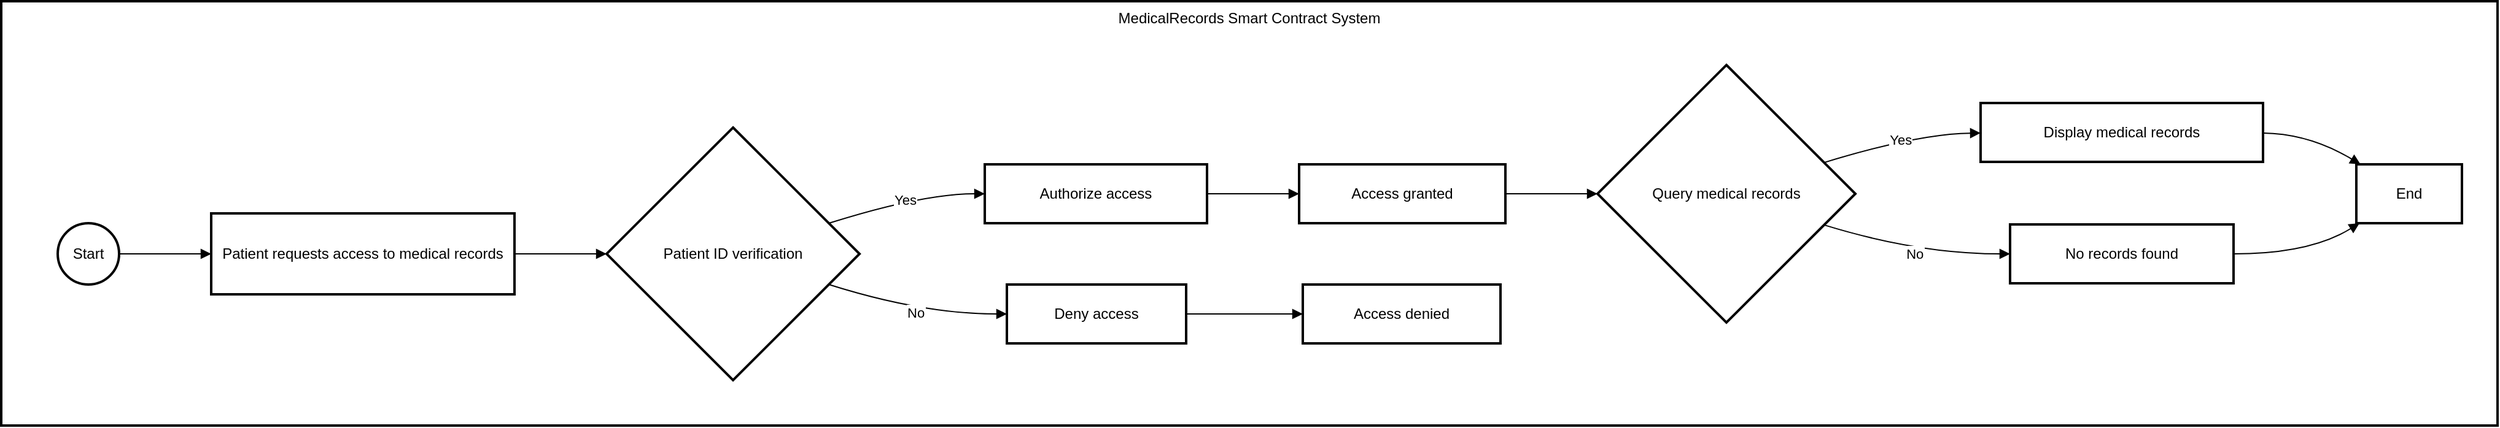 <mxfile version="24.7.17">
  <diagram name="Page-1" id="0QydwWuA5dv8nexJZWfa">
    <mxGraphModel>
      <root>
        <mxCell id="0" />
        <mxCell id="1" parent="0" />
        <mxCell id="2" value="MedicalRecords Smart Contract System" style="whiteSpace=wrap;strokeWidth=2;verticalAlign=top;" vertex="1" parent="1">
          <mxGeometry x="8" y="8" width="2033" height="346" as="geometry" />
        </mxCell>
        <mxCell id="3" value="Start" style="ellipse;aspect=fixed;strokeWidth=2;whiteSpace=wrap;" vertex="1" parent="2">
          <mxGeometry x="46" y="181" width="50" height="50" as="geometry" />
        </mxCell>
        <mxCell id="4" value="Patient requests access to medical records" style="whiteSpace=wrap;strokeWidth=2;" vertex="1" parent="2">
          <mxGeometry x="171" y="173" width="247" height="66" as="geometry" />
        </mxCell>
        <mxCell id="5" value="Patient ID verification" style="rhombus;strokeWidth=2;whiteSpace=wrap;" vertex="1" parent="2">
          <mxGeometry x="493" y="103" width="206" height="206" as="geometry" />
        </mxCell>
        <mxCell id="6" value="Authorize access" style="whiteSpace=wrap;strokeWidth=2;" vertex="1" parent="2">
          <mxGeometry x="801" y="133" width="181" height="48" as="geometry" />
        </mxCell>
        <mxCell id="7" value="Deny access" style="whiteSpace=wrap;strokeWidth=2;" vertex="1" parent="2">
          <mxGeometry x="819" y="231" width="146" height="48" as="geometry" />
        </mxCell>
        <mxCell id="8" value="Access granted" style="whiteSpace=wrap;strokeWidth=2;" vertex="1" parent="2">
          <mxGeometry x="1057" y="133" width="168" height="48" as="geometry" />
        </mxCell>
        <mxCell id="9" value="Access denied" style="whiteSpace=wrap;strokeWidth=2;" vertex="1" parent="2">
          <mxGeometry x="1060" y="231" width="161" height="48" as="geometry" />
        </mxCell>
        <mxCell id="10" value="Query medical records" style="rhombus;strokeWidth=2;whiteSpace=wrap;" vertex="1" parent="2">
          <mxGeometry x="1300" y="52" width="210" height="210" as="geometry" />
        </mxCell>
        <mxCell id="11" value="Display medical records" style="whiteSpace=wrap;strokeWidth=2;" vertex="1" parent="2">
          <mxGeometry x="1612" y="83" width="230" height="48" as="geometry" />
        </mxCell>
        <mxCell id="12" value="No records found" style="whiteSpace=wrap;strokeWidth=2;" vertex="1" parent="2">
          <mxGeometry x="1636" y="182" width="182" height="48" as="geometry" />
        </mxCell>
        <mxCell id="13" value="End" style="whiteSpace=wrap;strokeWidth=2;" vertex="1" parent="2">
          <mxGeometry x="1918" y="133" width="86" height="48" as="geometry" />
        </mxCell>
        <mxCell id="14" value="" style="curved=1;startArrow=none;endArrow=block;exitX=0.99;exitY=0.5;entryX=0;entryY=0.5;" edge="1" parent="2" source="3" target="4">
          <mxGeometry relative="1" as="geometry">
            <Array as="points" />
          </mxGeometry>
        </mxCell>
        <mxCell id="15" value="" style="curved=1;startArrow=none;endArrow=block;exitX=1;exitY=0.5;entryX=0;entryY=0.5;" edge="1" parent="2" source="4" target="5">
          <mxGeometry relative="1" as="geometry">
            <Array as="points" />
          </mxGeometry>
        </mxCell>
        <mxCell id="16" value="Yes" style="curved=1;startArrow=none;endArrow=block;exitX=1;exitY=0.34;entryX=0;entryY=0.5;" edge="1" parent="2" source="5" target="6">
          <mxGeometry relative="1" as="geometry">
            <Array as="points">
              <mxPoint x="750" y="157" />
            </Array>
          </mxGeometry>
        </mxCell>
        <mxCell id="17" value="No" style="curved=1;startArrow=none;endArrow=block;exitX=1;exitY=0.66;entryX=0;entryY=0.5;" edge="1" parent="2" source="5" target="7">
          <mxGeometry relative="1" as="geometry">
            <Array as="points">
              <mxPoint x="750" y="255" />
            </Array>
          </mxGeometry>
        </mxCell>
        <mxCell id="18" value="" style="curved=1;startArrow=none;endArrow=block;exitX=1;exitY=0.5;entryX=0;entryY=0.5;" edge="1" parent="2" source="6" target="8">
          <mxGeometry relative="1" as="geometry">
            <Array as="points" />
          </mxGeometry>
        </mxCell>
        <mxCell id="19" value="" style="curved=1;startArrow=none;endArrow=block;exitX=1;exitY=0.5;entryX=0;entryY=0.5;" edge="1" parent="2" source="7" target="9">
          <mxGeometry relative="1" as="geometry">
            <Array as="points" />
          </mxGeometry>
        </mxCell>
        <mxCell id="20" value="" style="curved=1;startArrow=none;endArrow=block;exitX=1;exitY=0.5;entryX=0;entryY=0.5;" edge="1" parent="2" source="8" target="10">
          <mxGeometry relative="1" as="geometry">
            <Array as="points" />
          </mxGeometry>
        </mxCell>
        <mxCell id="21" value="Yes" style="curved=1;startArrow=none;endArrow=block;exitX=1;exitY=0.34;entryX=0;entryY=0.51;" edge="1" parent="2" source="10" target="11">
          <mxGeometry relative="1" as="geometry">
            <Array as="points">
              <mxPoint x="1561" y="108" />
            </Array>
          </mxGeometry>
        </mxCell>
        <mxCell id="22" value="No" style="curved=1;startArrow=none;endArrow=block;exitX=1;exitY=0.66;entryX=0;entryY=0.5;" edge="1" parent="2" source="10" target="12">
          <mxGeometry relative="1" as="geometry">
            <Array as="points">
              <mxPoint x="1561" y="206" />
            </Array>
          </mxGeometry>
        </mxCell>
        <mxCell id="23" value="" style="curved=1;startArrow=none;endArrow=block;exitX=1;exitY=0.51;entryX=0.03;entryY=-0.01;" edge="1" parent="2" source="11" target="13">
          <mxGeometry relative="1" as="geometry">
            <Array as="points">
              <mxPoint x="1880" y="108" />
            </Array>
          </mxGeometry>
        </mxCell>
        <mxCell id="24" value="" style="curved=1;startArrow=none;endArrow=block;exitX=1;exitY=0.5;entryX=0.03;entryY=1;" edge="1" parent="2" source="12" target="13">
          <mxGeometry relative="1" as="geometry">
            <Array as="points">
              <mxPoint x="1880" y="206" />
            </Array>
          </mxGeometry>
        </mxCell>
      </root>
    </mxGraphModel>
  </diagram>
</mxfile>
